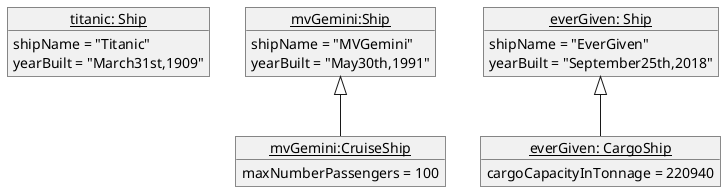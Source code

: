 @startuml

object "<u>titanic: Ship</u>" as ts{
shipName = "Titanic"
yearBuilt = "March31st,1909"
}

object "<u>mvGemini:Ship</u>" as mvs{
shipName = "MVGemini"
yearBuilt = "May30th,1991"
}

object "<u>mvGemini:CruiseShip</u>" as mvcs{
maxNumberPassengers = 100
}

object "<u>everGiven: Ship</u>" as es{
shipName = "EverGiven"
yearBuilt = "September25th,2018"
}

object "<u>everGiven: CargoShip</u>" as ecas{
cargoCapacityInTonnage = 220940
}

mvs <|-- mvcs
es <|-- ecas


@enduml